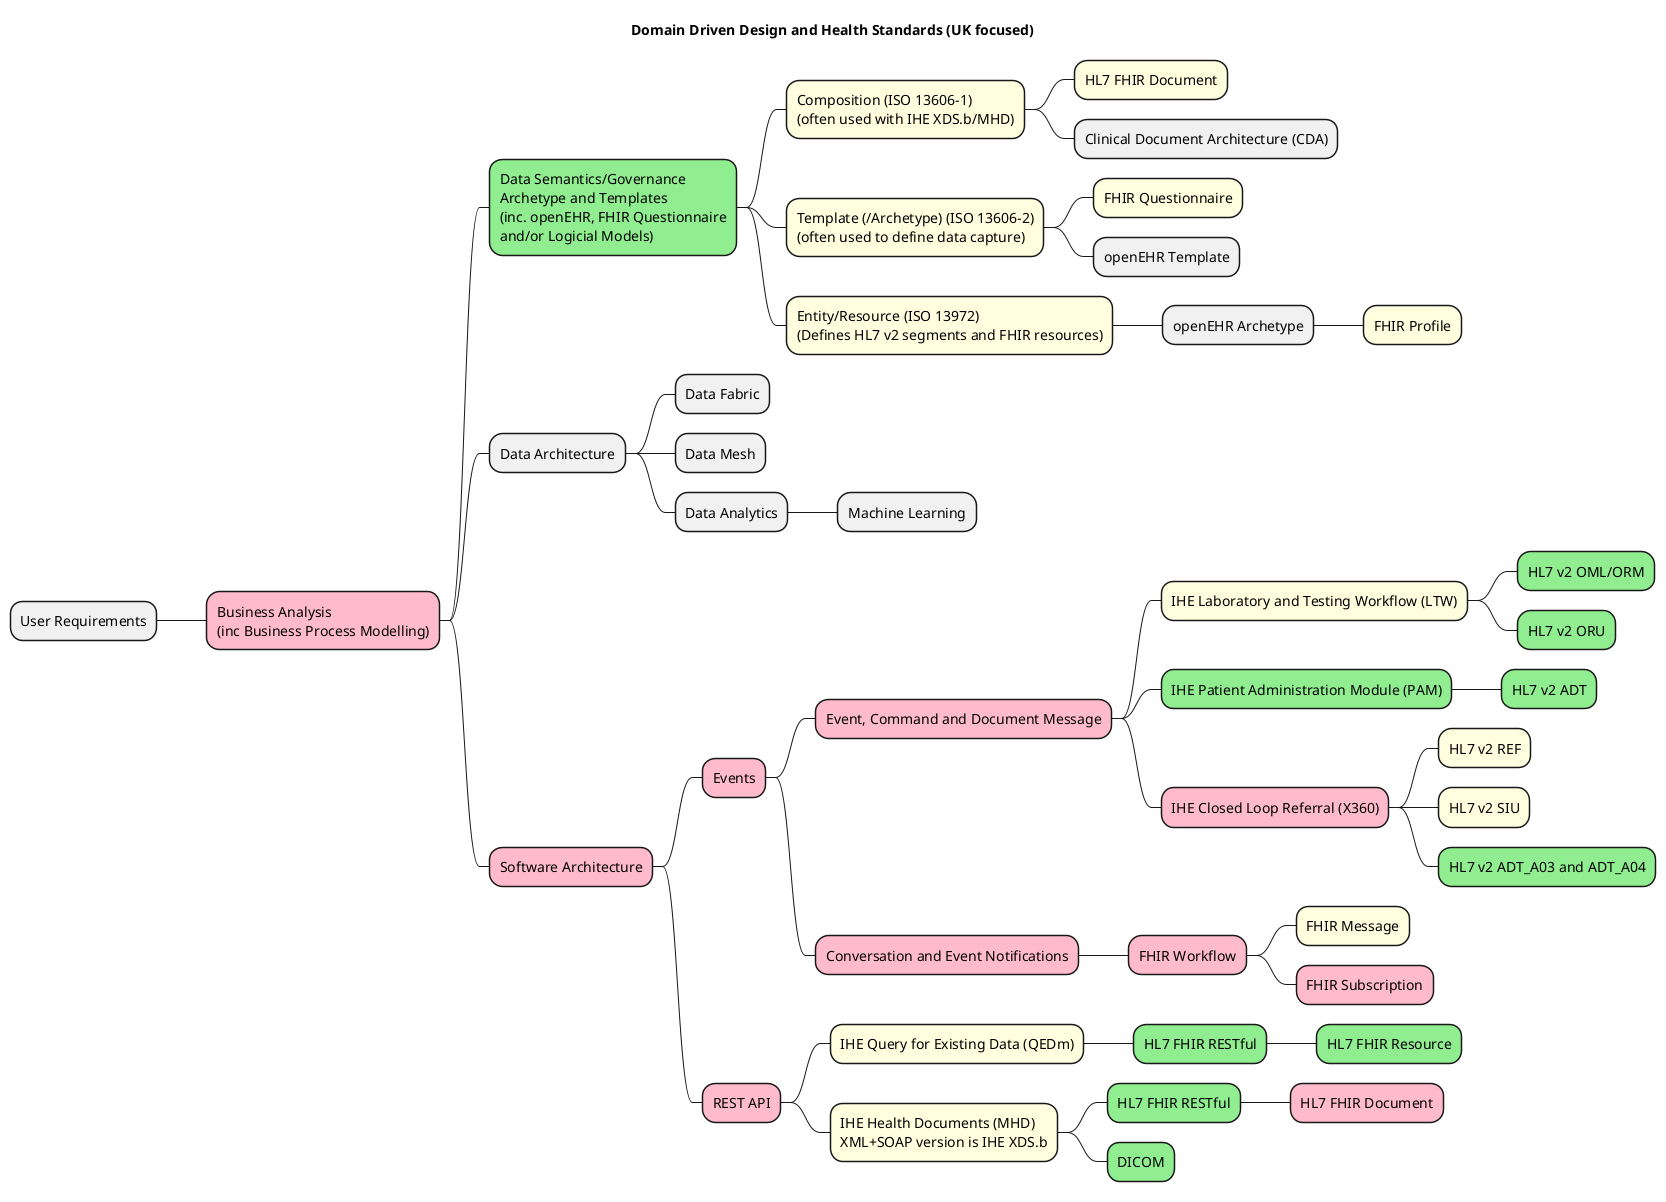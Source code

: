 @startmindmap

title "Domain Driven Design and Health Standards (UK focused)"

skinparam svgDimensionStyle false

* User Requirements
**[#FFBBCC] Business Analysis\n(inc Business Process Modelling)
***[#lightgreen] Data Semantics/Governance\nArchetype and Templates \n(inc. openEHR, FHIR Questionnaire\nand/or Logicial Models)
****[#lightyellow] Composition (ISO 13606-1)\n(often used with IHE XDS.b/MHD)
*****[#lightyellow] HL7 FHIR Document
***** Clinical Document Architecture (CDA)
****[#lightyellow] Template (/Archetype) (ISO 13606-2)\n(often used to define data capture)
*****[#lightyellow] FHIR Questionnaire
***** openEHR Template
****[#lightyellow] Entity/Resource (ISO 13972)\n(Defines HL7 v2 segments and FHIR resources)
***** openEHR Archetype
******[#lightyellow] FHIR Profile
*** Data Architecture
**** Data Fabric
**** Data Mesh
**** Data Analytics
***** Machine Learning
***[#FFBBCC] Software Architecture
****[#FFBBCC] Events
*****[#FFBBCC] Event, Command and Document Message
******[#lightyellow] IHE Laboratory and Testing Workflow (LTW)
*******[#lightgreen] HL7 v2 OML/ORM
*******[#lightgreen] HL7 v2 ORU
******[#lightgreen] IHE Patient Administration Module (PAM)
*******[#lightgreen] HL7 v2 ADT
******[#FFBBCC] IHE Closed Loop Referral (X360)
*******[#lightyellow] HL7 v2 REF
*******[#lightyellow] HL7 v2 SIU
*******[#lightgreen] HL7 v2 ADT_A03 and ADT_A04

*****[#FFBBCC] Conversation and Event Notifications
******[#FFBBCC] FHIR Workflow
*******[#lightyellow] FHIR Message
*******[#FFBBCC] FHIR Subscription
****[#FFBBCC] REST API
*****[#lightyellow] IHE Query for Existing Data (QEDm)
******[#lightgreen] HL7 FHIR RESTful
*******[#lightgreen] HL7 FHIR Resource
*****[#lightyellow] IHE Health Documents (MHD) \nXML+SOAP version is IHE XDS.b
******[#lightgreen] HL7 FHIR RESTful
*******[#FFBBCC] HL7 FHIR Document
******[#lightgreen] DICOM

@endmindmap
